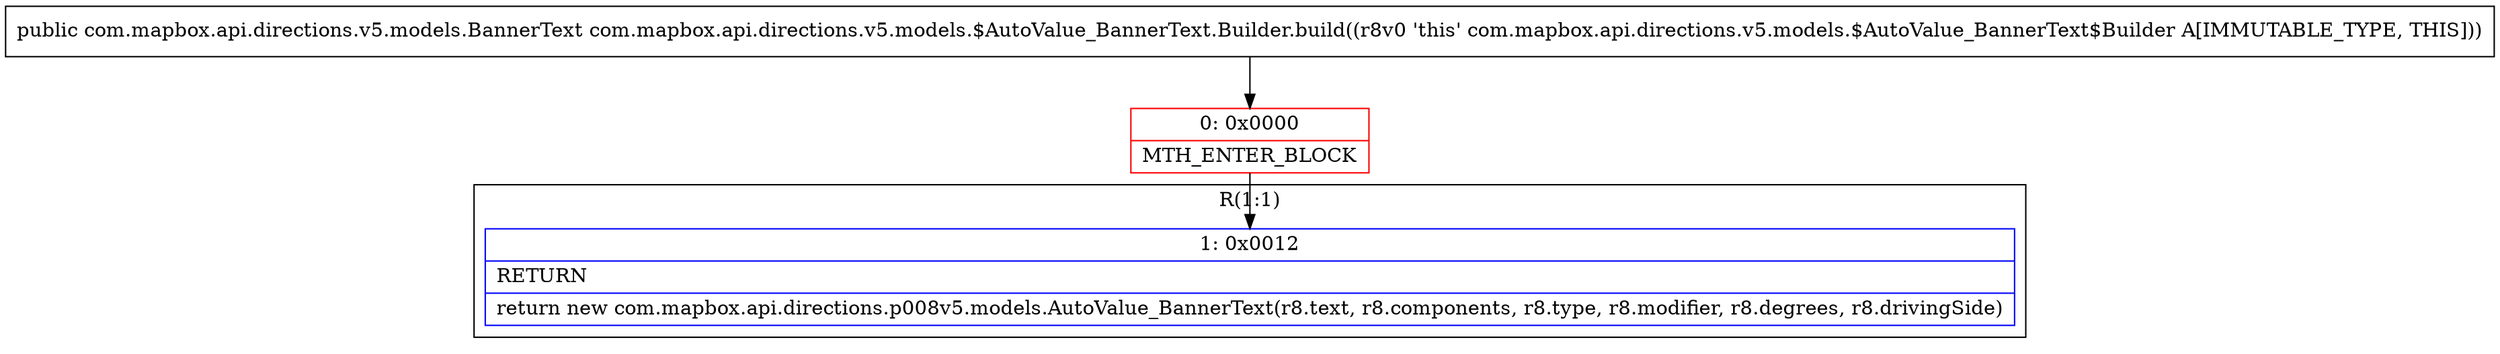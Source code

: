 digraph "CFG forcom.mapbox.api.directions.v5.models.$AutoValue_BannerText.Builder.build()Lcom\/mapbox\/api\/directions\/v5\/models\/BannerText;" {
subgraph cluster_Region_314777356 {
label = "R(1:1)";
node [shape=record,color=blue];
Node_1 [shape=record,label="{1\:\ 0x0012|RETURN\l|return new com.mapbox.api.directions.p008v5.models.AutoValue_BannerText(r8.text, r8.components, r8.type, r8.modifier, r8.degrees, r8.drivingSide)\l}"];
}
Node_0 [shape=record,color=red,label="{0\:\ 0x0000|MTH_ENTER_BLOCK\l}"];
MethodNode[shape=record,label="{public com.mapbox.api.directions.v5.models.BannerText com.mapbox.api.directions.v5.models.$AutoValue_BannerText.Builder.build((r8v0 'this' com.mapbox.api.directions.v5.models.$AutoValue_BannerText$Builder A[IMMUTABLE_TYPE, THIS])) }"];
MethodNode -> Node_0;
Node_0 -> Node_1;
}


